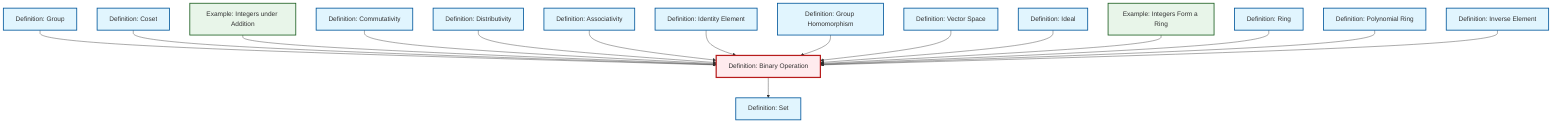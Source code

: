 graph TD
    classDef definition fill:#e1f5fe,stroke:#01579b,stroke-width:2px
    classDef theorem fill:#f3e5f5,stroke:#4a148c,stroke-width:2px
    classDef axiom fill:#fff3e0,stroke:#e65100,stroke-width:2px
    classDef example fill:#e8f5e9,stroke:#1b5e20,stroke-width:2px
    classDef current fill:#ffebee,stroke:#b71c1c,stroke-width:3px
    def-group["Definition: Group"]:::definition
    def-vector-space["Definition: Vector Space"]:::definition
    def-inverse-element["Definition: Inverse Element"]:::definition
    def-associativity["Definition: Associativity"]:::definition
    def-commutativity["Definition: Commutativity"]:::definition
    ex-integers-addition["Example: Integers under Addition"]:::example
    def-homomorphism["Definition: Group Homomorphism"]:::definition
    def-distributivity["Definition: Distributivity"]:::definition
    def-polynomial-ring["Definition: Polynomial Ring"]:::definition
    ex-integers-ring["Example: Integers Form a Ring"]:::example
    def-binary-operation["Definition: Binary Operation"]:::definition
    def-ring["Definition: Ring"]:::definition
    def-set["Definition: Set"]:::definition
    def-ideal["Definition: Ideal"]:::definition
    def-coset["Definition: Coset"]:::definition
    def-identity-element["Definition: Identity Element"]:::definition
    def-group --> def-binary-operation
    def-coset --> def-binary-operation
    ex-integers-addition --> def-binary-operation
    def-commutativity --> def-binary-operation
    def-binary-operation --> def-set
    def-distributivity --> def-binary-operation
    def-associativity --> def-binary-operation
    def-identity-element --> def-binary-operation
    def-homomorphism --> def-binary-operation
    def-vector-space --> def-binary-operation
    def-ideal --> def-binary-operation
    ex-integers-ring --> def-binary-operation
    def-ring --> def-binary-operation
    def-polynomial-ring --> def-binary-operation
    def-inverse-element --> def-binary-operation
    class def-binary-operation current